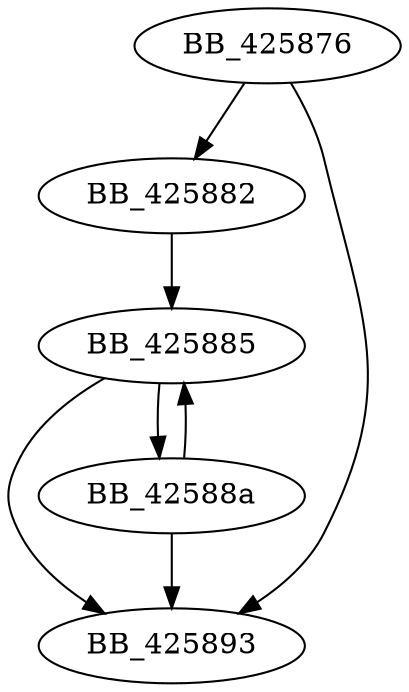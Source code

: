 DiGraph _wcsnlen{
BB_425876->BB_425882
BB_425876->BB_425893
BB_425882->BB_425885
BB_425885->BB_42588a
BB_425885->BB_425893
BB_42588a->BB_425885
BB_42588a->BB_425893
}
